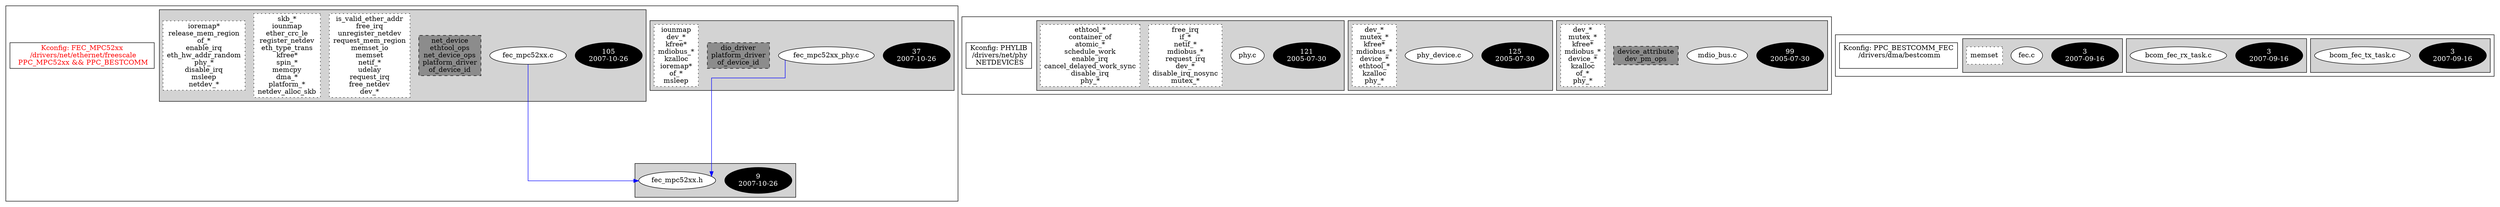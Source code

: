 digraph Driver {
	ranksep=2;
	splines=ortho;
	//Symbol: FEC_MPC52xx
	subgraph "cluster_FEC_MPC52xx"{
		subgraph "cluster_fec_mpc52xx_phy.c" {
			style=filled
			"commit_fec_mpc52xx_phy.c" [style=filled, fillcolor=black, fontcolor=white, label="37\n2007-10-26"];
			"fec_mpc52xx_phy.c" [style=filled, fillcolor=white, fontcolor=black, label="fec_mpc52xx_phy.c\n"];
			"structs-fec_mpc52xx_phy.c" [style="filled,dashed" shape=box, fillcolor=grey55, fontcolor=black, label="dio_driver\nplatform_driver\nof_device_id\n"];
			"funccall0-fec_mpc52xx_phy.c" [style="filled,dotted" shape=box, fillcolor=white, fontcolor=black, label="iounmap\ndev_*\nkfree*\nmdiobus_*\nkzalloc\nioremap*\nof_*\nmsleep\n"];
		}
		subgraph "cluster_fec_mpc52xx.h" {
			style=filled
			"commit_fec_mpc52xx.h" [style=filled, fillcolor=black, fontcolor=white, label="9\n2007-10-26"];
			"fec_mpc52xx.h" [style=filled, fillcolor=white, fontcolor=black, label="fec_mpc52xx.h\n"];
		}
		subgraph "cluster_fec_mpc52xx.c" {
			style=filled
			"commit_fec_mpc52xx.c" [style=filled, fillcolor=black, fontcolor=white, label="105\n2007-10-26"];
			"fec_mpc52xx.c" [style=filled, fillcolor=white, fontcolor=black, label="fec_mpc52xx.c\n"];
			"structs-fec_mpc52xx.c" [style="filled,dashed" shape=box, fillcolor=grey55, fontcolor=black, label="net_device\nethtool_ops\nnet_device_ops\nplatform_driver\nof_device_id\n"];
			"funccall3-fec_mpc52xx.c" [style="filled,dotted" shape=box, fillcolor=white, fontcolor=black, label="is_valid_ether_addr\nfree_irq\nunregister_netdev\nrequest_mem_region\nmemset_io\nmemset\nnetif_*\nudelay\nrequest_irq\nfree_netdev\ndev_*\n"];
			"funccall2-fec_mpc52xx.c" [style="filled,dotted" shape=box, fillcolor=white, fontcolor=black, label="skb_*\niounmap\nether_crc_le\nregister_netdev\neth_type_trans\nkfree*\nspin_*\nmemcpy\ndma_*\nplatform_*\nnetdev_alloc_skb\n"];
			"funccall1-fec_mpc52xx.c" [style="filled,dotted" shape=box, fillcolor=white, fontcolor=black, label="ioremap*\nrelease_mem_region\nof_*\nenable_irq\neth_hw_addr_random\nphy_*\ndisable_irq\nmsleep\nnetdev_*\n"];
		}
		"K:FEC_MPC52xx" [label="Kconfig: FEC_MPC52xx\n /drivers/net/ethernet/freescale\n  PPC_MPC52xx && PPC_BESTCOMM ", shape=box, fontcolor=red];
	}
	//Symbol: PHYLIB
	subgraph "cluster_PHYLIB"{
		subgraph "cluster_mdio_bus.c" {
			style=filled
			"commit_mdio_bus.c" [style=filled, fillcolor=black, fontcolor=white, label="99\n2005-07-30"];
			"mdio_bus.c" [style=filled, fillcolor=white, fontcolor=black, label="mdio_bus.c\n"];
			"structs-mdio_bus.c" [style="filled,dashed" shape=box, fillcolor=grey55, fontcolor=black, label="device_attribute\ndev_pm_ops\n"];
			"funccall0-mdio_bus.c" [style="filled,dotted" shape=box, fillcolor=white, fontcolor=black, label="dev_*\nmutex_*\nkfree*\nmdiobus_*\ndevice_*\nkzalloc\nof_*\nphy_*\n"];
		}
		subgraph "cluster_phy_device.c" {
			style=filled
			"commit_phy_device.c" [style=filled, fillcolor=black, fontcolor=white, label="125\n2005-07-30"];
			"phy_device.c" [style=filled, fillcolor=white, fontcolor=black, label="phy_device.c\n"];
			"funccall0-phy_device.c" [style="filled,dotted" shape=box, fillcolor=white, fontcolor=black, label="dev_*\nmutex_*\nkfree*\nmdiobus_*\ndevice_*\nethtool_*\nkzalloc\nphy_*\n"];
		}
		subgraph "cluster_phy.c" {
			style=filled
			"commit_phy.c" [style=filled, fillcolor=black, fontcolor=white, label="121\n2005-07-30"];
			"phy.c" [style=filled, fillcolor=white, fontcolor=black, label="phy.c\n"];
			"funccall2-phy.c" [style="filled,dotted" shape=box, fillcolor=white, fontcolor=black, label="free_irq\nif_*\nnetif_*\nmdiobus_*\nrequest_irq\ndev_*\ndisable_irq_nosync\nmutex_*\n"];
			"funccall1-phy.c" [style="filled,dotted" shape=box, fillcolor=white, fontcolor=black, label="ethtool_*\ncontainer_of\natomic_*\nschedule_work\nenable_irq\ncancel_delayed_work_sync\ndisable_irq\nphy_*\n"];
		}
		"K:PHYLIB" [label="Kconfig: PHYLIB\n /drivers/net/phy\n  NETDEVICES ", shape=box];
	}
	//Symbol: PPC_BESTCOMM_FEC
	subgraph "cluster_PPC_BESTCOMM_FEC"{
		subgraph "cluster_bcom_fec_tx_task.c" {
			style=filled
			"commit_bcom_fec_tx_task.c" [style=filled, fillcolor=black, fontcolor=white, label="3\n2007-09-16"];
			"bcom_fec_tx_task.c" [style=filled, fillcolor=white, fontcolor=black, label="bcom_fec_tx_task.c\n"];
		}
		subgraph "cluster_bcom_fec_rx_task.c" {
			style=filled
			"commit_bcom_fec_rx_task.c" [style=filled, fillcolor=black, fontcolor=white, label="3\n2007-09-16"];
			"bcom_fec_rx_task.c" [style=filled, fillcolor=white, fontcolor=black, label="bcom_fec_rx_task.c\n"];
		}
		subgraph "cluster_fec.c" {
			style=filled
			"commit_fec.c" [style=filled, fillcolor=black, fontcolor=white, label="3\n2007-09-16"];
			"fec.c" [style=filled, fillcolor=white, fontcolor=black, label="fec.c\n"];
			"funccall0-fec.c" [style="filled,dotted" shape=box, fillcolor=white, fontcolor=black, label="memset\n"];
		}
		"K:PPC_BESTCOMM_FEC" [label="Kconfig: PPC_BESTCOMM_FEC\n /drivers/dma/bestcomm\n ", shape=box];
	}
"fec_mpc52xx_phy.c" -> "fec_mpc52xx.h"[color=blue];
"fec_mpc52xx.c" -> "fec_mpc52xx.h"[color=blue];
}
